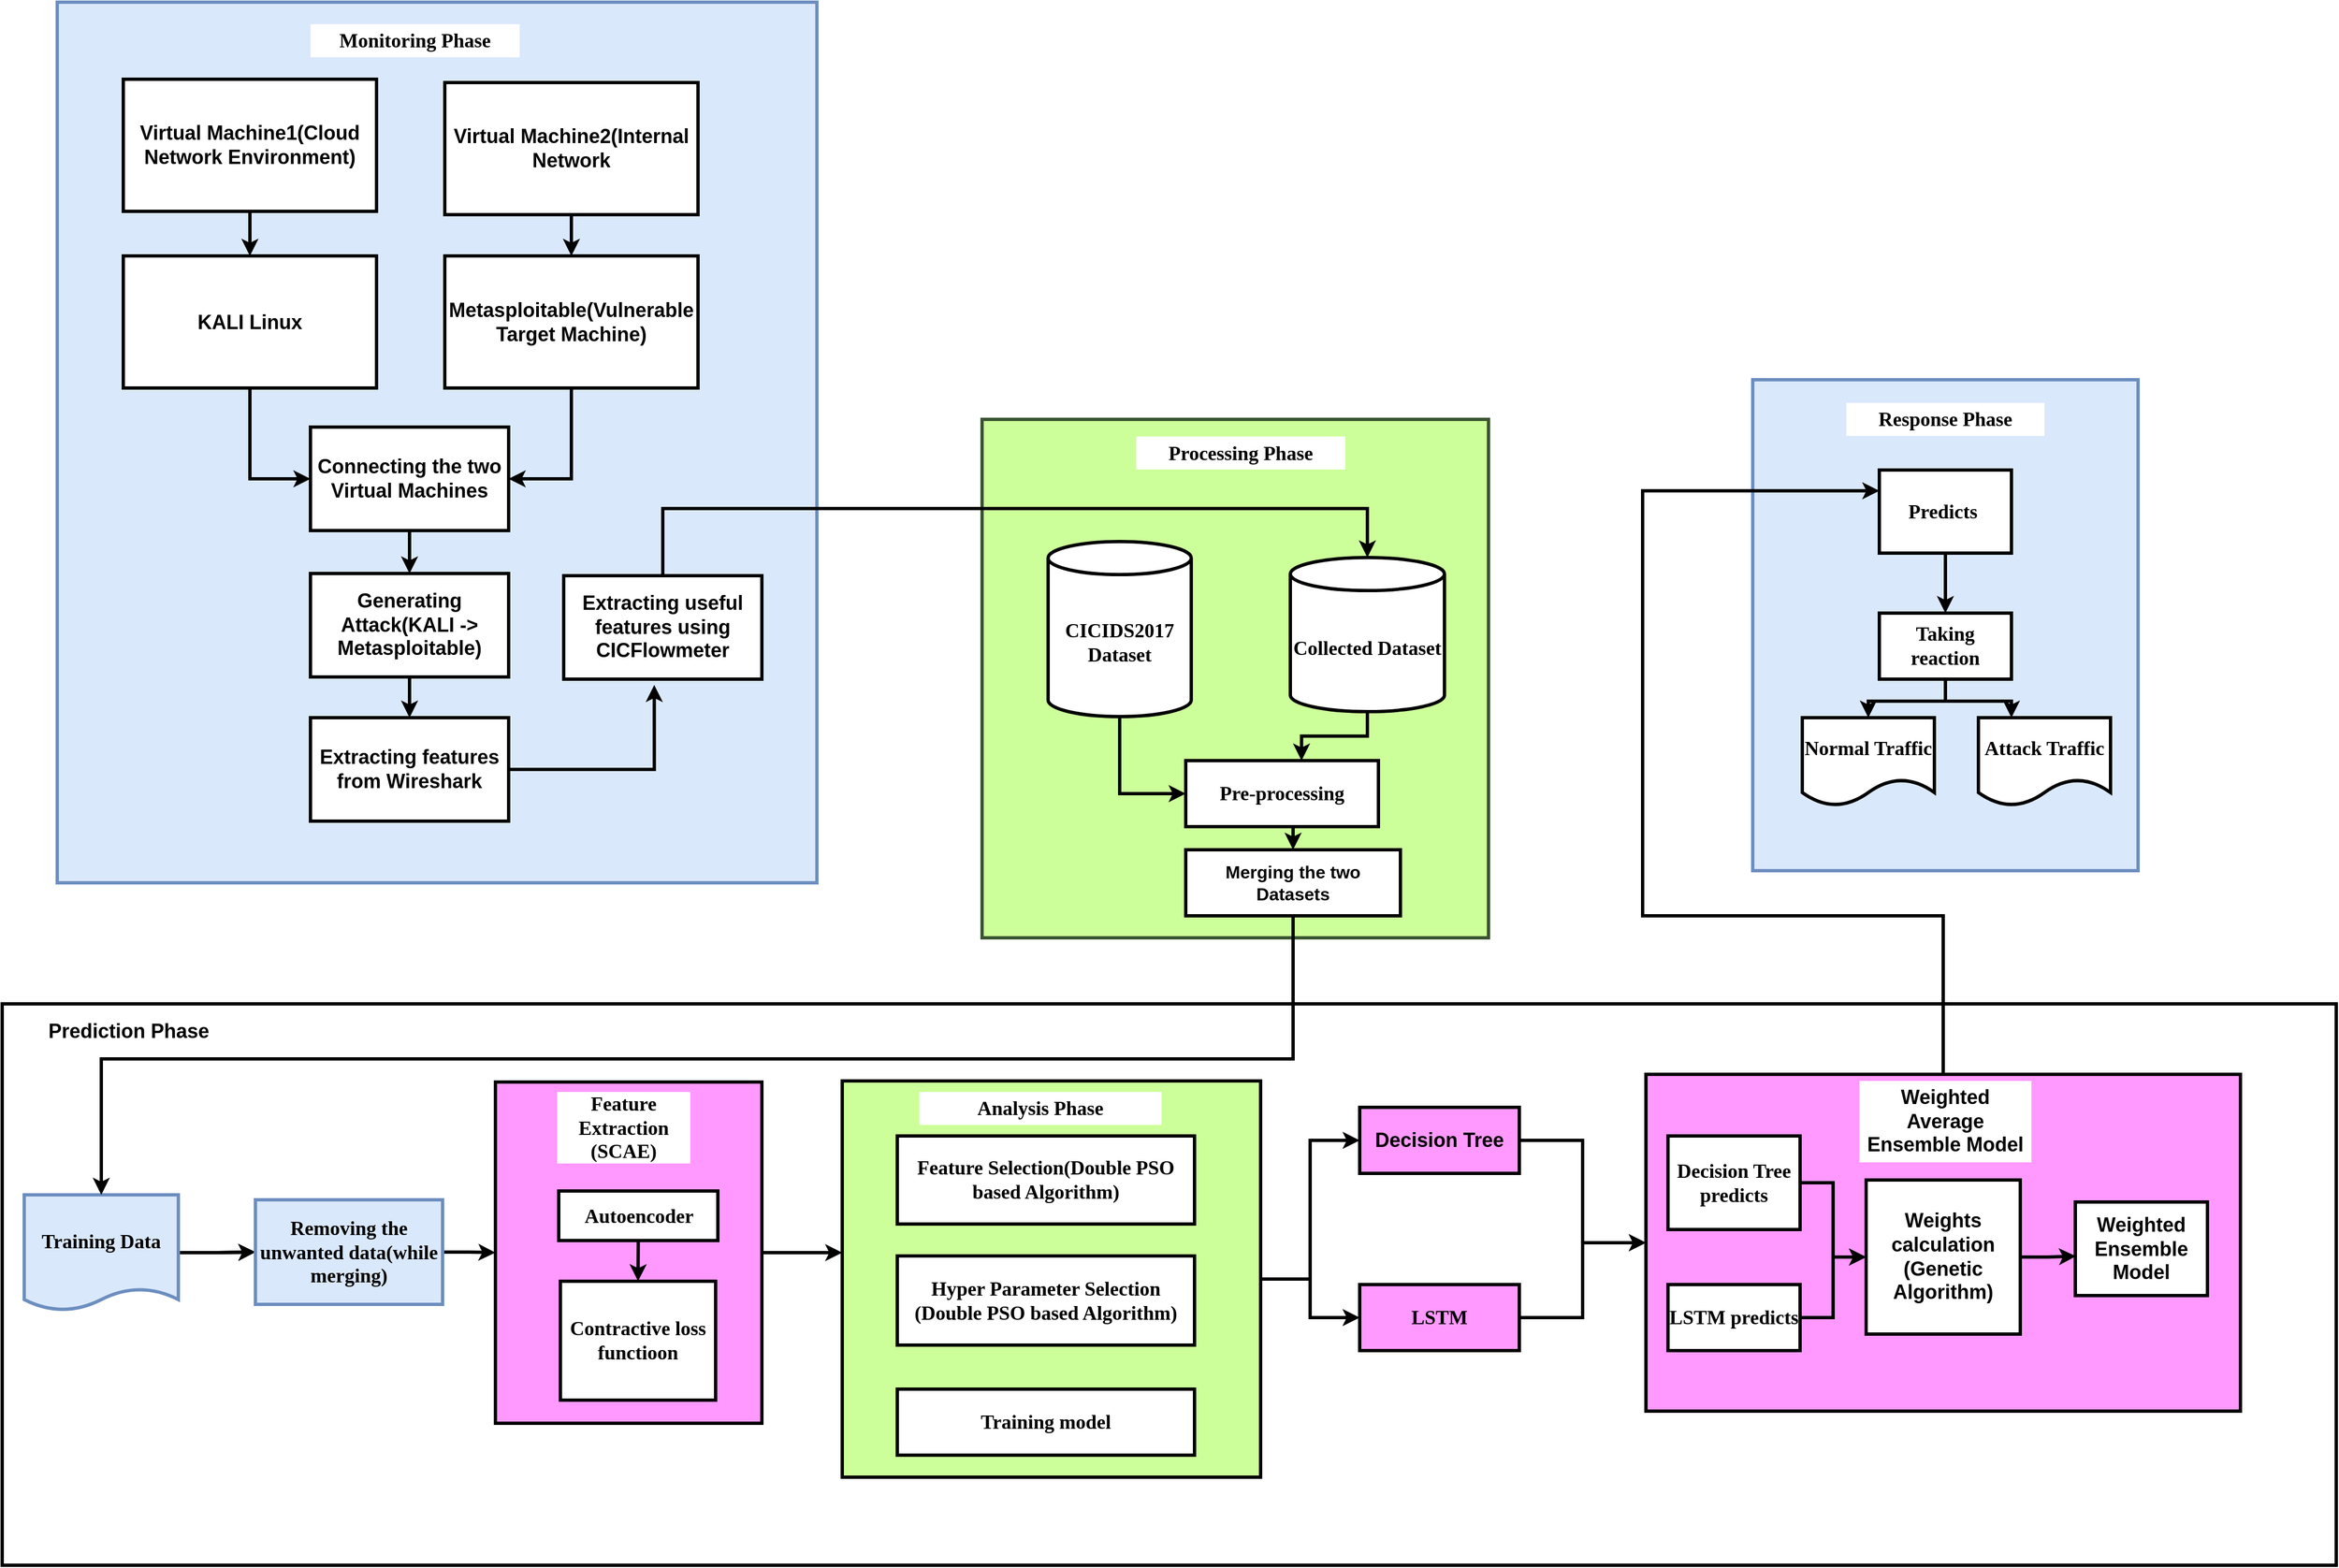 <mxfile version="21.1.2" type="google">
  <diagram id="T_1yu7hjgZz_4g1GVGVR" name="Page-1">
    <mxGraphModel grid="1" page="1" gridSize="10" guides="1" tooltips="1" connect="1" arrows="1" fold="1" pageScale="1" pageWidth="827" pageHeight="1169" math="0" shadow="0">
      <root>
        <mxCell id="0" />
        <mxCell id="1" parent="0" />
        <mxCell id="KblCGqRRfeNO_aKaz2aN-78" style="edgeStyle=orthogonalEdgeStyle;rounded=0;orthogonalLoop=1;jettySize=auto;html=1;exitX=0.5;exitY=1;exitDx=0;exitDy=0;fontSize=16;fontStyle=1;strokeWidth=3;" edge="1" parent="1">
          <mxGeometry relative="1" as="geometry">
            <mxPoint x="1059" y="1415" as="sourcePoint" />
            <mxPoint x="1059" y="1415" as="targetPoint" />
          </mxGeometry>
        </mxCell>
        <mxCell id="RsM2yktIxRtaHsyX1MTZ-12" value="" style="rounded=0;whiteSpace=wrap;html=1;fontSize=16;fillColor=#CCFF99;fontStyle=1;strokeWidth=3;strokeColor=#3A5431;fontColor=#ffffff;" vertex="1" parent="1">
          <mxGeometry x="430" y="1169" width="460" height="471" as="geometry" />
        </mxCell>
        <mxCell id="RsM2yktIxRtaHsyX1MTZ-26" style="edgeStyle=orthogonalEdgeStyle;rounded=0;orthogonalLoop=1;jettySize=auto;html=1;exitX=0.5;exitY=1;exitDx=0;exitDy=0;exitPerimeter=0;entryX=0;entryY=0.5;entryDx=0;entryDy=0;fontSize=16;fontStyle=1;strokeWidth=3;" edge="1" parent="1" source="RsM2yktIxRtaHsyX1MTZ-15" target="RsM2yktIxRtaHsyX1MTZ-18">
          <mxGeometry relative="1" as="geometry" />
        </mxCell>
        <mxCell id="RsM2yktIxRtaHsyX1MTZ-15" value="&lt;font face=&quot;Verdana&quot;&gt;&lt;span style=&quot;font-size: 18px;&quot;&gt;CICIDS2017 Dataset&lt;/span&gt;&lt;/font&gt;" style="shape=cylinder3;whiteSpace=wrap;html=1;boundedLbl=1;backgroundOutline=1;size=15;fontSize=16;fillColor=default;fontStyle=1;strokeWidth=3;" vertex="1" parent="1">
          <mxGeometry x="490" y="1280" width="130" height="159" as="geometry" />
        </mxCell>
        <mxCell id="RsM2yktIxRtaHsyX1MTZ-27" style="edgeStyle=orthogonalEdgeStyle;rounded=0;orthogonalLoop=1;jettySize=auto;html=1;exitX=0.5;exitY=1;exitDx=0;exitDy=0;exitPerimeter=0;entryX=0.601;entryY=0;entryDx=0;entryDy=0;entryPerimeter=0;fontSize=16;fontStyle=1;strokeWidth=3;" edge="1" parent="1" source="RsM2yktIxRtaHsyX1MTZ-16" target="RsM2yktIxRtaHsyX1MTZ-18">
          <mxGeometry relative="1" as="geometry" />
        </mxCell>
        <mxCell id="RsM2yktIxRtaHsyX1MTZ-16" value="&lt;font face=&quot;Verdana&quot;&gt;&lt;span style=&quot;font-size: 18px;&quot;&gt;Collected Dataset&lt;/span&gt;&lt;/font&gt;" style="shape=cylinder3;whiteSpace=wrap;html=1;boundedLbl=1;backgroundOutline=1;size=15;fontSize=16;fillColor=default;fontStyle=1;strokeWidth=3;" vertex="1" parent="1">
          <mxGeometry x="710" y="1294.5" width="140" height="140" as="geometry" />
        </mxCell>
        <mxCell id="LjJ1iSw-JIpJoMwSOmNC-22" style="edgeStyle=orthogonalEdgeStyle;rounded=0;orthogonalLoop=1;jettySize=auto;html=1;exitX=0.5;exitY=1;exitDx=0;exitDy=0;entryX=0.5;entryY=0;entryDx=0;entryDy=0;strokeWidth=3;" edge="1" parent="1" source="RsM2yktIxRtaHsyX1MTZ-18" target="LjJ1iSw-JIpJoMwSOmNC-21">
          <mxGeometry relative="1" as="geometry" />
        </mxCell>
        <mxCell id="RsM2yktIxRtaHsyX1MTZ-18" value="&lt;font face=&quot;Verdana&quot;&gt;&lt;span style=&quot;font-size: 18px;&quot;&gt;Pre-processing&lt;/span&gt;&lt;/font&gt;" style="rounded=0;whiteSpace=wrap;html=1;fontSize=16;fillColor=default;fontStyle=1;strokeWidth=3;" vertex="1" parent="1">
          <mxGeometry x="615" y="1479" width="175" height="60" as="geometry" />
        </mxCell>
        <mxCell id="RsM2yktIxRtaHsyX1MTZ-44" style="edgeStyle=orthogonalEdgeStyle;rounded=0;orthogonalLoop=1;jettySize=auto;html=1;exitX=0.5;exitY=1;exitDx=0;exitDy=0;fontSize=16;fontStyle=1;strokeWidth=3;" edge="1" parent="1">
          <mxGeometry relative="1" as="geometry">
            <mxPoint x="1255" y="1110" as="sourcePoint" />
          </mxGeometry>
        </mxCell>
        <mxCell id="RsM2yktIxRtaHsyX1MTZ-45" style="edgeStyle=orthogonalEdgeStyle;rounded=0;orthogonalLoop=1;jettySize=auto;html=1;exitX=0.5;exitY=1;exitDx=0;exitDy=0;entryX=0.5;entryY=0;entryDx=0;entryDy=0;fontSize=16;fontStyle=1;strokeWidth=3;" edge="1" parent="1">
          <mxGeometry relative="1" as="geometry">
            <mxPoint x="1255" y="1230" as="sourcePoint" />
          </mxGeometry>
        </mxCell>
        <mxCell id="RsM2yktIxRtaHsyX1MTZ-33" value="" style="rounded=0;whiteSpace=wrap;html=1;fontSize=16;fillColor=#dae8fc;fontStyle=1;strokeWidth=3;strokeColor=#6c8ebf;" vertex="1" parent="1">
          <mxGeometry x="1130" y="1133" width="350" height="446" as="geometry" />
        </mxCell>
        <mxCell id="_ocHpV6o3giwWf41qTQf-88" style="edgeStyle=orthogonalEdgeStyle;rounded=0;orthogonalLoop=1;jettySize=auto;html=1;exitX=0.5;exitY=1;exitDx=0;exitDy=0;entryX=0.5;entryY=0;entryDx=0;entryDy=0;fontSize=18;fontStyle=1;strokeWidth=3;" edge="1" parent="1" source="RsM2yktIxRtaHsyX1MTZ-34" target="_ocHpV6o3giwWf41qTQf-87">
          <mxGeometry relative="1" as="geometry" />
        </mxCell>
        <mxCell id="RsM2yktIxRtaHsyX1MTZ-34" value="&lt;font face=&quot;Verdana&quot;&gt;&lt;span style=&quot;font-size: 18px;&quot;&gt;Predicts&amp;nbsp;&lt;/span&gt;&lt;/font&gt;" style="rounded=0;whiteSpace=wrap;html=1;fontSize=16;fillColor=default;fontStyle=1;strokeWidth=3;" vertex="1" parent="1">
          <mxGeometry x="1245" y="1215" width="120" height="75.5" as="geometry" />
        </mxCell>
        <mxCell id="RsM2yktIxRtaHsyX1MTZ-36" value="&lt;font face=&quot;Verdana&quot; style=&quot;font-size: 18px;&quot;&gt;Normal Traffic&lt;/font&gt;" style="shape=document;whiteSpace=wrap;html=1;boundedLbl=1;fontSize=16;fillColor=default;fontStyle=1;strokeWidth=3;" vertex="1" parent="1">
          <mxGeometry x="1175" y="1440" width="120" height="80" as="geometry" />
        </mxCell>
        <mxCell id="RsM2yktIxRtaHsyX1MTZ-39" value="&lt;font face=&quot;Verdana&quot; style=&quot;font-size: 18px;&quot;&gt;Attack Traffic&lt;/font&gt;" style="shape=document;whiteSpace=wrap;html=1;boundedLbl=1;fontSize=16;fontStyle=1;strokeWidth=3;" vertex="1" parent="1">
          <mxGeometry x="1335" y="1440" width="120" height="80" as="geometry" />
        </mxCell>
        <mxCell id="RsM2yktIxRtaHsyX1MTZ-42" value="&lt;font face=&quot;Verdana&quot; style=&quot;font-size: 18px;&quot;&gt;Response Phase&lt;/font&gt;" style="text;html=1;strokeColor=none;fillColor=default;align=center;verticalAlign=middle;whiteSpace=wrap;rounded=0;fontSize=16;fontStyle=1;strokeWidth=3;" vertex="1" parent="1">
          <mxGeometry x="1215" y="1154" width="180" height="30" as="geometry" />
        </mxCell>
        <mxCell id="RsM2yktIxRtaHsyX1MTZ-56" value="&lt;font face=&quot;Verdana&quot; style=&quot;font-size: 18px;&quot;&gt;Processing Phase&lt;/font&gt;" style="text;html=1;strokeColor=none;fillColor=default;align=center;verticalAlign=middle;whiteSpace=wrap;rounded=0;fontSize=16;fontStyle=1;strokeWidth=3;" vertex="1" parent="1">
          <mxGeometry x="570" y="1184.5" width="190" height="30" as="geometry" />
        </mxCell>
        <mxCell id="_ocHpV6o3giwWf41qTQf-7" value="z" style="rounded=0;whiteSpace=wrap;html=1;fillColor=none;fontStyle=1;strokeWidth=3;" vertex="1" parent="1">
          <mxGeometry x="-460" y="1700" width="2120" height="510" as="geometry" />
        </mxCell>
        <mxCell id="_ocHpV6o3giwWf41qTQf-9" style="edgeStyle=orthogonalEdgeStyle;rounded=0;orthogonalLoop=1;jettySize=auto;html=1;exitX=1;exitY=0.5;exitDx=0;exitDy=0;entryX=0;entryY=0.5;entryDx=0;entryDy=0;fontSize=16;fontStyle=1;strokeWidth=3;" edge="1" parent="1" source="_ocHpV6o3giwWf41qTQf-10" target="_ocHpV6o3giwWf41qTQf-12">
          <mxGeometry relative="1" as="geometry" />
        </mxCell>
        <mxCell id="Jh0jjJLBHYMdmrhN0NXL-22" value="" style="edgeStyle=orthogonalEdgeStyle;rounded=0;orthogonalLoop=1;jettySize=auto;html=1;strokeWidth=3;" edge="1" parent="1" source="_ocHpV6o3giwWf41qTQf-10" target="_ocHpV6o3giwWf41qTQf-12">
          <mxGeometry relative="1" as="geometry" />
        </mxCell>
        <mxCell id="_ocHpV6o3giwWf41qTQf-10" value="&lt;font face=&quot;Verdana&quot; style=&quot;font-size: 18px;&quot;&gt;Training Data&lt;/font&gt;" style="shape=document;whiteSpace=wrap;html=1;boundedLbl=1;fontSize=16;size=0.188;fillColor=#dae8fc;fontStyle=1;strokeWidth=3;strokeColor=#6c8ebf;" vertex="1" parent="1">
          <mxGeometry x="-440" y="1873.5" width="140" height="105" as="geometry" />
        </mxCell>
        <mxCell id="_ocHpV6o3giwWf41qTQf-11" style="edgeStyle=orthogonalEdgeStyle;rounded=0;orthogonalLoop=1;jettySize=auto;html=1;exitX=1;exitY=0.5;exitDx=0;exitDy=0;fontSize=16;fontStyle=1;strokeWidth=3;" edge="1" parent="1" source="_ocHpV6o3giwWf41qTQf-12" target="_ocHpV6o3giwWf41qTQf-16">
          <mxGeometry relative="1" as="geometry" />
        </mxCell>
        <mxCell id="_ocHpV6o3giwWf41qTQf-12" value="&lt;font face=&quot;Verdana&quot;&gt;&lt;span style=&quot;font-size: 18px;&quot;&gt;Removing the unwanted data(while merging)&lt;/span&gt;&lt;/font&gt;" style="rounded=0;whiteSpace=wrap;html=1;fontSize=16;fillColor=#dae8fc;fontStyle=1;strokeWidth=3;strokeColor=#6c8ebf;" vertex="1" parent="1">
          <mxGeometry x="-230" y="1878" width="170" height="95" as="geometry" />
        </mxCell>
        <mxCell id="Jh0jjJLBHYMdmrhN0NXL-17" style="edgeStyle=orthogonalEdgeStyle;rounded=0;orthogonalLoop=1;jettySize=auto;html=1;strokeWidth=3;" edge="1" parent="1" source="_ocHpV6o3giwWf41qTQf-16" target="Jh0jjJLBHYMdmrhN0NXL-4">
          <mxGeometry relative="1" as="geometry">
            <Array as="points">
              <mxPoint x="203" y="1930" />
              <mxPoint x="203" y="1930" />
            </Array>
          </mxGeometry>
        </mxCell>
        <mxCell id="_ocHpV6o3giwWf41qTQf-16" value="" style="rounded=0;whiteSpace=wrap;html=1;fontSize=16;fillColor=#FF99FF;fontStyle=1;strokeWidth=3;strokeColor=#000000;" vertex="1" parent="1">
          <mxGeometry x="-12" y="1771" width="242" height="310" as="geometry" />
        </mxCell>
        <mxCell id="_ocHpV6o3giwWf41qTQf-17" value="&lt;font face=&quot;Verdana&quot; style=&quot;font-size: 18px;&quot;&gt;Feature Extraction (SCAE)&lt;/font&gt;" style="text;html=1;align=center;verticalAlign=middle;whiteSpace=wrap;rounded=0;fontSize=16;fontStyle=1;strokeWidth=3;fillColor=default;" vertex="1" parent="1">
          <mxGeometry x="44" y="1780" width="121" height="65" as="geometry" />
        </mxCell>
        <mxCell id="_ocHpV6o3giwWf41qTQf-18" style="edgeStyle=orthogonalEdgeStyle;rounded=0;orthogonalLoop=1;jettySize=auto;html=1;exitX=0.5;exitY=1;exitDx=0;exitDy=0;entryX=0.5;entryY=0;entryDx=0;entryDy=0;fontSize=16;fontStyle=1;strokeWidth=3;" edge="1" parent="1" source="_ocHpV6o3giwWf41qTQf-19" target="_ocHpV6o3giwWf41qTQf-21">
          <mxGeometry relative="1" as="geometry" />
        </mxCell>
        <mxCell id="_ocHpV6o3giwWf41qTQf-19" value="&lt;font face=&quot;Verdana&quot;&gt;&lt;span style=&quot;font-size: 18px;&quot;&gt;Autoencoder&lt;/span&gt;&lt;/font&gt;" style="rounded=0;whiteSpace=wrap;html=1;fontSize=16;fillColor=default;fontStyle=1;strokeWidth=3;" vertex="1" parent="1">
          <mxGeometry x="45.5" y="1870" width="144.5" height="45" as="geometry" />
        </mxCell>
        <mxCell id="_ocHpV6o3giwWf41qTQf-21" value="&lt;font face=&quot;Verdana&quot;&gt;&lt;span style=&quot;font-size: 18px;&quot;&gt;Contractive loss functioon&lt;/span&gt;&lt;/font&gt;" style="rounded=0;whiteSpace=wrap;html=1;fontSize=16;fillColor=default;fontStyle=1;strokeWidth=3;" vertex="1" parent="1">
          <mxGeometry x="47" y="1952" width="141" height="108" as="geometry" />
        </mxCell>
        <mxCell id="_ocHpV6o3giwWf41qTQf-36" style="edgeStyle=orthogonalEdgeStyle;rounded=0;orthogonalLoop=1;jettySize=auto;html=1;exitX=0;exitY=0.5;exitDx=0;exitDy=0;entryX=1;entryY=0.5;entryDx=0;entryDy=0;fontSize=16;" edge="1" parent="1">
          <mxGeometry relative="1" as="geometry">
            <mxPoint x="1427.5" y="2240" as="targetPoint" />
          </mxGeometry>
        </mxCell>
        <mxCell id="LjJ1iSw-JIpJoMwSOmNC-12" style="edgeStyle=orthogonalEdgeStyle;rounded=0;orthogonalLoop=1;jettySize=auto;html=1;exitX=0.5;exitY=0;exitDx=0;exitDy=0;entryX=0;entryY=0.25;entryDx=0;entryDy=0;strokeWidth=3;" edge="1" parent="1" source="_ocHpV6o3giwWf41qTQf-41" target="RsM2yktIxRtaHsyX1MTZ-34">
          <mxGeometry relative="1" as="geometry">
            <Array as="points">
              <mxPoint x="1303" y="1620" />
              <mxPoint x="1030" y="1620" />
              <mxPoint x="1030" y="1234" />
            </Array>
          </mxGeometry>
        </mxCell>
        <mxCell id="_ocHpV6o3giwWf41qTQf-41" value="" style="rounded=0;whiteSpace=wrap;html=1;fontSize=16;fillColor=#FF99FF;gradientColor=none;strokeColor=#000000;sketch=0;shadow=0;glass=0;fontStyle=1;strokeWidth=3;" vertex="1" parent="1">
          <mxGeometry x="1033" y="1764" width="540" height="306" as="geometry" />
        </mxCell>
        <mxCell id="NhUn70vpXDa0B6ju_LP1-3" style="edgeStyle=orthogonalEdgeStyle;rounded=0;orthogonalLoop=1;jettySize=auto;html=1;exitX=1;exitY=0.5;exitDx=0;exitDy=0;entryX=0;entryY=0.5;entryDx=0;entryDy=0;fontSize=18;fontStyle=1;strokeWidth=3;" edge="1" parent="1" source="_ocHpV6o3giwWf41qTQf-42" target="NhUn70vpXDa0B6ju_LP1-1">
          <mxGeometry relative="1" as="geometry" />
        </mxCell>
        <mxCell id="_ocHpV6o3giwWf41qTQf-42" value="&lt;font face=&quot;Verdana&quot;&gt;&lt;span style=&quot;font-size: 18px;&quot;&gt;Decision Tree predicts&lt;/span&gt;&lt;/font&gt;" style="rounded=0;whiteSpace=wrap;html=1;fontSize=16;fillColor=default;gradientColor=none;fontStyle=1;strokeWidth=3;" vertex="1" parent="1">
          <mxGeometry x="1053" y="1820" width="120" height="85" as="geometry" />
        </mxCell>
        <mxCell id="xSMl9UjTxqjmwtKDTEjB-2" style="edgeStyle=orthogonalEdgeStyle;rounded=0;orthogonalLoop=1;jettySize=auto;html=1;exitX=1;exitY=0.5;exitDx=0;exitDy=0;entryX=0;entryY=0.5;entryDx=0;entryDy=0;strokeWidth=3;" edge="1" parent="1" source="_ocHpV6o3giwWf41qTQf-45" target="_ocHpV6o3giwWf41qTQf-41">
          <mxGeometry relative="1" as="geometry" />
        </mxCell>
        <mxCell id="_ocHpV6o3giwWf41qTQf-45" value="&lt;font face=&quot;Verdana&quot;&gt;&lt;span style=&quot;font-size: 18px;&quot;&gt;LSTM&lt;/span&gt;&lt;/font&gt;" style="rounded=0;whiteSpace=wrap;html=1;shadow=0;glass=0;sketch=0;strokeColor=#000000;fontSize=16;fillColor=#FF99FF;gradientColor=none;fontStyle=1;strokeWidth=3;" vertex="1" parent="1">
          <mxGeometry x="773" y="1955" width="145" height="60" as="geometry" />
        </mxCell>
        <mxCell id="NhUn70vpXDa0B6ju_LP1-4" style="edgeStyle=orthogonalEdgeStyle;rounded=0;orthogonalLoop=1;jettySize=auto;html=1;exitX=1;exitY=0.5;exitDx=0;exitDy=0;entryX=0;entryY=0.5;entryDx=0;entryDy=0;fontSize=18;fontStyle=1;strokeWidth=3;" edge="1" parent="1" source="_ocHpV6o3giwWf41qTQf-46" target="NhUn70vpXDa0B6ju_LP1-1">
          <mxGeometry relative="1" as="geometry" />
        </mxCell>
        <mxCell id="_ocHpV6o3giwWf41qTQf-46" value="&lt;font face=&quot;Verdana&quot;&gt;&lt;span style=&quot;font-size: 18px;&quot;&gt;LSTM predicts&lt;/span&gt;&lt;/font&gt;" style="rounded=0;whiteSpace=wrap;html=1;fontSize=16;fillColor=default;gradientColor=none;fontStyle=1;strokeWidth=3;" vertex="1" parent="1">
          <mxGeometry x="1053" y="1955" width="120" height="60" as="geometry" />
        </mxCell>
        <mxCell id="_ocHpV6o3giwWf41qTQf-51" value="&lt;span style=&quot;font-size: 18px;&quot;&gt;Weighted Average Ensemble Model&lt;/span&gt;" style="text;html=1;strokeColor=none;fillColor=default;align=center;verticalAlign=middle;whiteSpace=wrap;rounded=0;fontStyle=1;strokeWidth=3;" vertex="1" parent="1">
          <mxGeometry x="1226.88" y="1770" width="156.25" height="74" as="geometry" />
        </mxCell>
        <mxCell id="xSMl9UjTxqjmwtKDTEjB-1" style="edgeStyle=orthogonalEdgeStyle;rounded=0;orthogonalLoop=1;jettySize=auto;html=1;exitX=1;exitY=0.5;exitDx=0;exitDy=0;entryX=0;entryY=0.5;entryDx=0;entryDy=0;strokeWidth=3;" edge="1" parent="1" source="_ocHpV6o3giwWf41qTQf-64" target="_ocHpV6o3giwWf41qTQf-41">
          <mxGeometry relative="1" as="geometry" />
        </mxCell>
        <mxCell id="_ocHpV6o3giwWf41qTQf-64" value="Decision Tree" style="rounded=0;whiteSpace=wrap;html=1;fontSize=18;fillColor=#FF99FF;gradientColor=none;fontStyle=1;strokeWidth=3;" vertex="1" parent="1">
          <mxGeometry x="773" y="1794" width="145" height="60" as="geometry" />
        </mxCell>
        <mxCell id="_ocHpV6o3giwWf41qTQf-89" style="edgeStyle=orthogonalEdgeStyle;rounded=0;orthogonalLoop=1;jettySize=auto;html=1;exitX=0.5;exitY=1;exitDx=0;exitDy=0;entryX=0.5;entryY=0;entryDx=0;entryDy=0;fontSize=18;fontStyle=1;strokeWidth=3;" edge="1" parent="1" source="_ocHpV6o3giwWf41qTQf-87" target="RsM2yktIxRtaHsyX1MTZ-36">
          <mxGeometry relative="1" as="geometry" />
        </mxCell>
        <mxCell id="_ocHpV6o3giwWf41qTQf-91" style="edgeStyle=orthogonalEdgeStyle;rounded=0;orthogonalLoop=1;jettySize=auto;html=1;exitX=0.5;exitY=1;exitDx=0;exitDy=0;entryX=0.25;entryY=0;entryDx=0;entryDy=0;fontSize=18;fontStyle=1;strokeWidth=3;" edge="1" parent="1" source="_ocHpV6o3giwWf41qTQf-87" target="RsM2yktIxRtaHsyX1MTZ-39">
          <mxGeometry relative="1" as="geometry" />
        </mxCell>
        <mxCell id="_ocHpV6o3giwWf41qTQf-87" value="&lt;font face=&quot;Verdana&quot;&gt;&lt;span style=&quot;font-size: 18px;&quot;&gt;Taking reaction&lt;/span&gt;&lt;/font&gt;" style="rounded=0;whiteSpace=wrap;html=1;fontSize=16;fontStyle=1;strokeWidth=3;" vertex="1" parent="1">
          <mxGeometry x="1245" y="1345" width="120" height="60" as="geometry" />
        </mxCell>
        <mxCell id="_ocHpV6o3giwWf41qTQf-102" value="Prediction Phase" style="text;html=1;strokeColor=none;fillColor=none;align=center;verticalAlign=middle;whiteSpace=wrap;rounded=0;fontSize=18;fontStyle=1;strokeWidth=3;" vertex="1" parent="1">
          <mxGeometry x="-440" y="1710" width="190" height="30" as="geometry" />
        </mxCell>
        <mxCell id="NhUn70vpXDa0B6ju_LP1-5" style="edgeStyle=orthogonalEdgeStyle;rounded=0;orthogonalLoop=1;jettySize=auto;html=1;exitX=1;exitY=0.5;exitDx=0;exitDy=0;entryX=0.005;entryY=0.579;entryDx=0;entryDy=0;entryPerimeter=0;fontSize=18;fontStyle=1;strokeWidth=3;" edge="1" parent="1" source="NhUn70vpXDa0B6ju_LP1-1" target="NhUn70vpXDa0B6ju_LP1-2">
          <mxGeometry relative="1" as="geometry" />
        </mxCell>
        <mxCell id="NhUn70vpXDa0B6ju_LP1-1" value="&lt;font style=&quot;font-size: 18px;&quot;&gt;Weights calculation (Genetic Algorithm)&lt;/font&gt;" style="rounded=0;whiteSpace=wrap;html=1;fillColor=default;fontStyle=1;strokeWidth=3;" vertex="1" parent="1">
          <mxGeometry x="1233" y="1860" width="140" height="140" as="geometry" />
        </mxCell>
        <mxCell id="NhUn70vpXDa0B6ju_LP1-2" value="Weighted Ensemble Model" style="rounded=0;whiteSpace=wrap;html=1;fontSize=18;fillColor=default;fontStyle=1;strokeWidth=3;" vertex="1" parent="1">
          <mxGeometry x="1423" y="1880" width="120" height="85" as="geometry" />
        </mxCell>
        <mxCell id="Jh0jjJLBHYMdmrhN0NXL-18" style="edgeStyle=orthogonalEdgeStyle;rounded=0;orthogonalLoop=1;jettySize=auto;html=1;strokeWidth=3;" edge="1" parent="1" source="Jh0jjJLBHYMdmrhN0NXL-4" target="_ocHpV6o3giwWf41qTQf-64">
          <mxGeometry relative="1" as="geometry" />
        </mxCell>
        <mxCell id="Jh0jjJLBHYMdmrhN0NXL-4" value="" style="rounded=0;whiteSpace=wrap;html=1;fontSize=16;fillColor=#CCFF99;fontStyle=1;strokeWidth=3;" vertex="1" parent="1">
          <mxGeometry x="303" y="1770" width="380" height="360" as="geometry" />
        </mxCell>
        <mxCell id="Jh0jjJLBHYMdmrhN0NXL-5" value="&lt;font face=&quot;Verdana&quot; style=&quot;font-size: 18px;&quot;&gt;Feature Selection(Double PSO based Algorithm)&lt;/font&gt;" style="rounded=0;whiteSpace=wrap;html=1;fontSize=16;fillColor=default;fontStyle=1;strokeWidth=3;" vertex="1" parent="1">
          <mxGeometry x="353" y="1820" width="270" height="80" as="geometry" />
        </mxCell>
        <mxCell id="Jh0jjJLBHYMdmrhN0NXL-6" value="&lt;font face=&quot;Verdana&quot; style=&quot;font-size: 18px;&quot;&gt;Hyper Parameter Selection (Double PSO based Algorithm)&lt;/font&gt;" style="rounded=0;whiteSpace=wrap;html=1;fontSize=16;fillColor=default;fontStyle=1;strokeWidth=3;" vertex="1" parent="1">
          <mxGeometry x="353" y="1929" width="270" height="81" as="geometry" />
        </mxCell>
        <mxCell id="Jh0jjJLBHYMdmrhN0NXL-7" value="&lt;font face=&quot;Verdana&quot; style=&quot;font-size: 18px;&quot;&gt;Training model&lt;/font&gt;" style="rounded=0;whiteSpace=wrap;html=1;fontSize=16;fillColor=default;fontStyle=1;strokeWidth=3;" vertex="1" parent="1">
          <mxGeometry x="353" y="2050" width="270" height="60" as="geometry" />
        </mxCell>
        <mxCell id="Jh0jjJLBHYMdmrhN0NXL-8" value="&lt;font face=&quot;Verdana&quot; style=&quot;font-size: 18px;&quot;&gt;Analysis Phase&lt;/font&gt;" style="text;html=1;align=center;verticalAlign=middle;whiteSpace=wrap;rounded=0;fontSize=16;fontStyle=1;strokeWidth=3;fillColor=default;" vertex="1" parent="1">
          <mxGeometry x="373" y="1780" width="220" height="30" as="geometry" />
        </mxCell>
        <mxCell id="Jh0jjJLBHYMdmrhN0NXL-19" style="edgeStyle=orthogonalEdgeStyle;rounded=0;orthogonalLoop=1;jettySize=auto;html=1;strokeWidth=3;exitX=1;exitY=0.5;exitDx=0;exitDy=0;entryX=0;entryY=0.5;entryDx=0;entryDy=0;" edge="1" parent="1" source="Jh0jjJLBHYMdmrhN0NXL-4" target="_ocHpV6o3giwWf41qTQf-45">
          <mxGeometry relative="1" as="geometry">
            <mxPoint x="693" y="1940" as="sourcePoint" />
            <mxPoint x="783" y="1834" as="targetPoint" />
          </mxGeometry>
        </mxCell>
        <mxCell id="LjJ1iSw-JIpJoMwSOmNC-1" value="" style="rounded=0;whiteSpace=wrap;html=1;fillColor=#dae8fc;strokeWidth=3;strokeColor=#6c8ebf;" vertex="1" parent="1">
          <mxGeometry x="-410" y="790" width="690" height="800" as="geometry" />
        </mxCell>
        <mxCell id="LjJ1iSw-JIpJoMwSOmNC-13" style="edgeStyle=orthogonalEdgeStyle;rounded=0;orthogonalLoop=1;jettySize=auto;html=1;exitX=0.5;exitY=1;exitDx=0;exitDy=0;entryX=0.5;entryY=0;entryDx=0;entryDy=0;strokeWidth=3;" edge="1" parent="1" source="LjJ1iSw-JIpJoMwSOmNC-2" target="LjJ1iSw-JIpJoMwSOmNC-3">
          <mxGeometry relative="1" as="geometry" />
        </mxCell>
        <mxCell id="LjJ1iSw-JIpJoMwSOmNC-2" value="&lt;span style=&quot;font-size: 18px;&quot;&gt;&lt;b&gt;Virtual Machine1(Cloud Network Environment)&lt;/b&gt;&lt;/span&gt;" style="rounded=0;whiteSpace=wrap;html=1;strokeWidth=3;" vertex="1" parent="1">
          <mxGeometry x="-350" y="860" width="230" height="120" as="geometry" />
        </mxCell>
        <mxCell id="LjJ1iSw-JIpJoMwSOmNC-15" style="edgeStyle=orthogonalEdgeStyle;rounded=0;orthogonalLoop=1;jettySize=auto;html=1;exitX=0.5;exitY=1;exitDx=0;exitDy=0;entryX=0;entryY=0.5;entryDx=0;entryDy=0;strokeWidth=3;" edge="1" parent="1" source="LjJ1iSw-JIpJoMwSOmNC-3" target="LjJ1iSw-JIpJoMwSOmNC-6">
          <mxGeometry relative="1" as="geometry" />
        </mxCell>
        <mxCell id="LjJ1iSw-JIpJoMwSOmNC-3" value="&lt;span style=&quot;font-size: 18px;&quot;&gt;&lt;b&gt;KALI Linux&lt;/b&gt;&lt;/span&gt;" style="rounded=0;whiteSpace=wrap;html=1;strokeWidth=3;" vertex="1" parent="1">
          <mxGeometry x="-350" y="1020.5" width="230" height="120" as="geometry" />
        </mxCell>
        <mxCell id="LjJ1iSw-JIpJoMwSOmNC-14" style="edgeStyle=orthogonalEdgeStyle;rounded=0;orthogonalLoop=1;jettySize=auto;html=1;exitX=0.5;exitY=1;exitDx=0;exitDy=0;entryX=0.5;entryY=0;entryDx=0;entryDy=0;strokeWidth=3;" edge="1" parent="1" source="LjJ1iSw-JIpJoMwSOmNC-4" target="LjJ1iSw-JIpJoMwSOmNC-5">
          <mxGeometry relative="1" as="geometry" />
        </mxCell>
        <mxCell id="LjJ1iSw-JIpJoMwSOmNC-4" value="&lt;span style=&quot;font-size: 18px;&quot;&gt;&lt;b&gt;Virtual Machine2(Internal Network&lt;/b&gt;&lt;/span&gt;" style="rounded=0;whiteSpace=wrap;html=1;strokeWidth=3;" vertex="1" parent="1">
          <mxGeometry x="-58" y="863" width="230" height="120" as="geometry" />
        </mxCell>
        <mxCell id="LjJ1iSw-JIpJoMwSOmNC-16" style="edgeStyle=orthogonalEdgeStyle;rounded=0;orthogonalLoop=1;jettySize=auto;html=1;exitX=0.5;exitY=1;exitDx=0;exitDy=0;entryX=1;entryY=0.5;entryDx=0;entryDy=0;strokeWidth=3;" edge="1" parent="1" source="LjJ1iSw-JIpJoMwSOmNC-5" target="LjJ1iSw-JIpJoMwSOmNC-6">
          <mxGeometry relative="1" as="geometry" />
        </mxCell>
        <mxCell id="LjJ1iSw-JIpJoMwSOmNC-5" value="&lt;span style=&quot;font-size: 18px;&quot;&gt;&lt;b&gt;Metasploitable(Vulnerable Target Machine)&lt;/b&gt;&lt;/span&gt;" style="rounded=0;whiteSpace=wrap;html=1;strokeWidth=3;" vertex="1" parent="1">
          <mxGeometry x="-58" y="1020.5" width="230" height="120" as="geometry" />
        </mxCell>
        <mxCell id="LjJ1iSw-JIpJoMwSOmNC-17" style="edgeStyle=orthogonalEdgeStyle;rounded=0;orthogonalLoop=1;jettySize=auto;html=1;exitX=0.5;exitY=1;exitDx=0;exitDy=0;entryX=0.5;entryY=0;entryDx=0;entryDy=0;strokeWidth=3;" edge="1" parent="1" source="LjJ1iSw-JIpJoMwSOmNC-6" target="LjJ1iSw-JIpJoMwSOmNC-7">
          <mxGeometry relative="1" as="geometry" />
        </mxCell>
        <mxCell id="LjJ1iSw-JIpJoMwSOmNC-6" value="&lt;font style=&quot;font-size: 18px;&quot;&gt;&lt;b&gt;Connecting the two Virtual Machines&lt;/b&gt;&lt;/font&gt;" style="rounded=0;whiteSpace=wrap;html=1;strokeWidth=3;" vertex="1" parent="1">
          <mxGeometry x="-180" y="1176" width="180" height="94" as="geometry" />
        </mxCell>
        <mxCell id="LjJ1iSw-JIpJoMwSOmNC-18" style="edgeStyle=orthogonalEdgeStyle;rounded=0;orthogonalLoop=1;jettySize=auto;html=1;exitX=0.5;exitY=1;exitDx=0;exitDy=0;entryX=0.5;entryY=0;entryDx=0;entryDy=0;strokeWidth=3;" edge="1" parent="1" source="LjJ1iSw-JIpJoMwSOmNC-7" target="LjJ1iSw-JIpJoMwSOmNC-8">
          <mxGeometry relative="1" as="geometry" />
        </mxCell>
        <mxCell id="LjJ1iSw-JIpJoMwSOmNC-7" value="&lt;span style=&quot;font-size: 18px;&quot;&gt;&lt;b&gt;Generating Attack(KALI -&amp;gt; Metasploitable)&lt;/b&gt;&lt;/span&gt;" style="rounded=0;whiteSpace=wrap;html=1;strokeWidth=3;" vertex="1" parent="1">
          <mxGeometry x="-180" y="1309" width="180" height="94" as="geometry" />
        </mxCell>
        <mxCell id="LjJ1iSw-JIpJoMwSOmNC-19" style="edgeStyle=orthogonalEdgeStyle;rounded=0;orthogonalLoop=1;jettySize=auto;html=1;exitX=1;exitY=0.5;exitDx=0;exitDy=0;entryX=0.457;entryY=1.056;entryDx=0;entryDy=0;entryPerimeter=0;strokeWidth=3;" edge="1" parent="1" source="LjJ1iSw-JIpJoMwSOmNC-8" target="LjJ1iSw-JIpJoMwSOmNC-9">
          <mxGeometry relative="1" as="geometry" />
        </mxCell>
        <mxCell id="LjJ1iSw-JIpJoMwSOmNC-8" value="&lt;span style=&quot;font-size: 18px;&quot;&gt;&lt;b&gt;Extracting features from Wireshark&lt;/b&gt;&lt;/span&gt;" style="rounded=0;whiteSpace=wrap;html=1;strokeWidth=3;" vertex="1" parent="1">
          <mxGeometry x="-180" y="1440" width="180" height="94" as="geometry" />
        </mxCell>
        <mxCell id="LjJ1iSw-JIpJoMwSOmNC-10" style="edgeStyle=orthogonalEdgeStyle;rounded=0;orthogonalLoop=1;jettySize=auto;html=1;exitX=0.5;exitY=0;exitDx=0;exitDy=0;entryX=0.5;entryY=0;entryDx=0;entryDy=0;entryPerimeter=0;strokeWidth=3;" edge="1" parent="1" source="LjJ1iSw-JIpJoMwSOmNC-9" target="RsM2yktIxRtaHsyX1MTZ-16">
          <mxGeometry relative="1" as="geometry">
            <Array as="points">
              <mxPoint x="140" y="1250" />
              <mxPoint x="780" y="1250" />
            </Array>
          </mxGeometry>
        </mxCell>
        <mxCell id="LjJ1iSw-JIpJoMwSOmNC-9" value="&lt;span style=&quot;font-size: 18px;&quot;&gt;&lt;b&gt;Extracting useful features using CICFlowmeter&lt;/b&gt;&lt;/span&gt;" style="rounded=0;whiteSpace=wrap;html=1;strokeWidth=3;" vertex="1" parent="1">
          <mxGeometry x="50" y="1311" width="180" height="94" as="geometry" />
        </mxCell>
        <mxCell id="LjJ1iSw-JIpJoMwSOmNC-20" value="&lt;font face=&quot;Verdana&quot;&gt;&lt;span style=&quot;font-size: 18px;&quot;&gt;Monitoring Phase&lt;/span&gt;&lt;/font&gt;" style="text;html=1;strokeColor=none;fillColor=default;align=center;verticalAlign=middle;whiteSpace=wrap;rounded=0;fontSize=16;fontStyle=1;strokeWidth=3;" vertex="1" parent="1">
          <mxGeometry x="-180" y="810" width="190" height="30" as="geometry" />
        </mxCell>
        <mxCell id="LjJ1iSw-JIpJoMwSOmNC-24" style="edgeStyle=orthogonalEdgeStyle;rounded=0;orthogonalLoop=1;jettySize=auto;html=1;exitX=0.5;exitY=1;exitDx=0;exitDy=0;entryX=0.5;entryY=0;entryDx=0;entryDy=0;strokeWidth=3;" edge="1" parent="1" source="LjJ1iSw-JIpJoMwSOmNC-21" target="_ocHpV6o3giwWf41qTQf-10">
          <mxGeometry relative="1" as="geometry">
            <Array as="points">
              <mxPoint x="712" y="1750" />
              <mxPoint x="-370" y="1750" />
            </Array>
          </mxGeometry>
        </mxCell>
        <mxCell id="LjJ1iSw-JIpJoMwSOmNC-21" value="Merging the two Datasets" style="rounded=0;whiteSpace=wrap;html=1;fontSize=16;fillColor=default;fontStyle=1;strokeWidth=3;" vertex="1" parent="1">
          <mxGeometry x="615" y="1560" width="195" height="60" as="geometry" />
        </mxCell>
      </root>
    </mxGraphModel>
  </diagram>
</mxfile>
